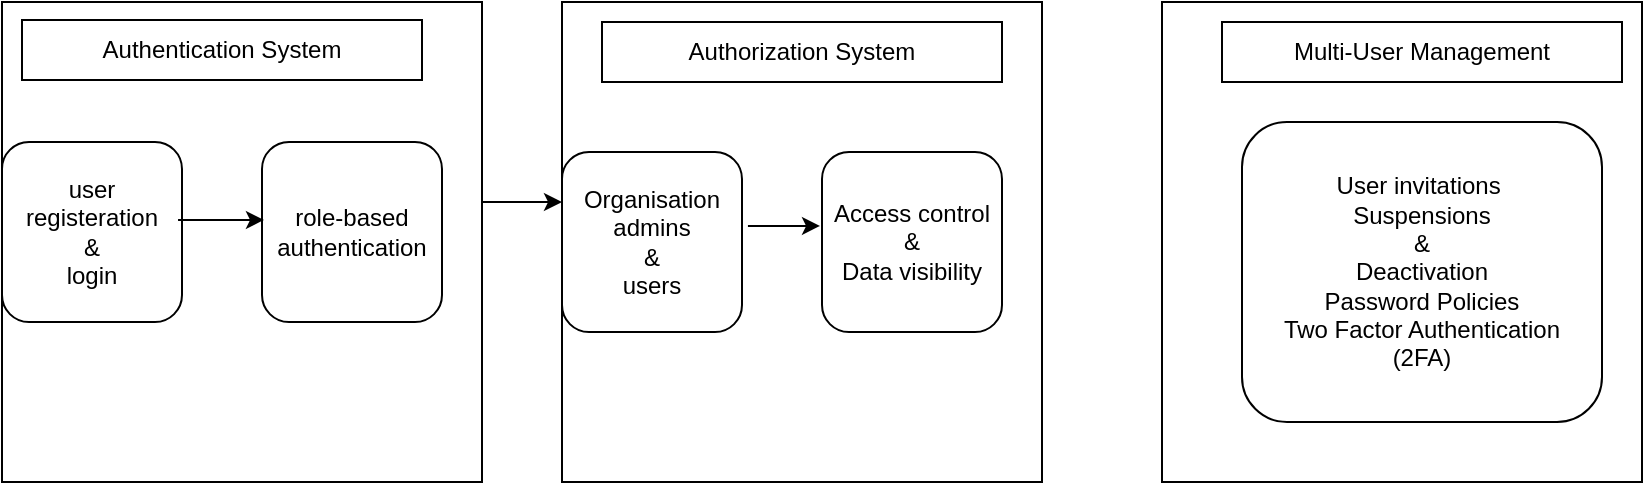 <mxfile version="21.7.5" type="github">
  <diagram name="Page-1" id="FMTom_-SalYR2EUTLqph">
    <mxGraphModel dx="880" dy="472" grid="1" gridSize="10" guides="1" tooltips="1" connect="1" arrows="1" fold="1" page="1" pageScale="1" pageWidth="850" pageHeight="1100" math="0" shadow="0">
      <root>
        <mxCell id="0" />
        <mxCell id="1" parent="0" />
        <mxCell id="FxP13_aEy_waTI5lGQrt-1" value="" style="whiteSpace=wrap;html=1;aspect=fixed;" vertex="1" parent="1">
          <mxGeometry x="10" y="70" width="240" height="240" as="geometry" />
        </mxCell>
        <mxCell id="FxP13_aEy_waTI5lGQrt-2" value="" style="edgeStyle=none;orthogonalLoop=1;jettySize=auto;html=1;rounded=0;" edge="1" parent="1">
          <mxGeometry width="100" relative="1" as="geometry">
            <mxPoint x="250" y="170" as="sourcePoint" />
            <mxPoint x="290" y="170" as="targetPoint" />
            <Array as="points" />
          </mxGeometry>
        </mxCell>
        <mxCell id="FxP13_aEy_waTI5lGQrt-3" value="" style="whiteSpace=wrap;html=1;aspect=fixed;" vertex="1" parent="1">
          <mxGeometry x="290" y="70" width="240" height="240" as="geometry" />
        </mxCell>
        <mxCell id="FxP13_aEy_waTI5lGQrt-4" value="" style="whiteSpace=wrap;html=1;aspect=fixed;" vertex="1" parent="1">
          <mxGeometry x="590" y="70" width="240" height="240" as="geometry" />
        </mxCell>
        <mxCell id="FxP13_aEy_waTI5lGQrt-5" value="Authentication System" style="rounded=0;whiteSpace=wrap;html=1;" vertex="1" parent="1">
          <mxGeometry x="20" y="79" width="200" height="30" as="geometry" />
        </mxCell>
        <mxCell id="FxP13_aEy_waTI5lGQrt-6" value="Authorization System" style="rounded=0;whiteSpace=wrap;html=1;" vertex="1" parent="1">
          <mxGeometry x="310" y="80" width="200" height="30" as="geometry" />
        </mxCell>
        <mxCell id="FxP13_aEy_waTI5lGQrt-7" value="Multi-User Management" style="rounded=0;whiteSpace=wrap;html=1;" vertex="1" parent="1">
          <mxGeometry x="620" y="80" width="200" height="30" as="geometry" />
        </mxCell>
        <mxCell id="FxP13_aEy_waTI5lGQrt-8" value="user registeration&lt;br&gt;&amp;amp;&lt;br&gt;login" style="rounded=1;whiteSpace=wrap;html=1;" vertex="1" parent="1">
          <mxGeometry x="10" y="140" width="90" height="90" as="geometry" />
        </mxCell>
        <mxCell id="FxP13_aEy_waTI5lGQrt-9" value="role-based&lt;br&gt;authentication" style="rounded=1;whiteSpace=wrap;html=1;" vertex="1" parent="1">
          <mxGeometry x="140" y="140" width="90" height="90" as="geometry" />
        </mxCell>
        <mxCell id="FxP13_aEy_waTI5lGQrt-10" value="Organisation admins&lt;br&gt;&amp;amp;&lt;br&gt;users" style="rounded=1;whiteSpace=wrap;html=1;" vertex="1" parent="1">
          <mxGeometry x="290" y="145" width="90" height="90" as="geometry" />
        </mxCell>
        <mxCell id="FxP13_aEy_waTI5lGQrt-11" value="Access control&lt;br&gt;&amp;amp;&lt;br&gt;Data visibility" style="rounded=1;whiteSpace=wrap;html=1;" vertex="1" parent="1">
          <mxGeometry x="420" y="145" width="90" height="90" as="geometry" />
        </mxCell>
        <mxCell id="FxP13_aEy_waTI5lGQrt-12" value="User invitations&amp;nbsp;&lt;br&gt;Suspensions&lt;br&gt;&amp;amp;&lt;br&gt;Deactivation&lt;br&gt;Password Policies&lt;br&gt;Two Factor Authentication&lt;br&gt;(2FA)" style="rounded=1;whiteSpace=wrap;html=1;" vertex="1" parent="1">
          <mxGeometry x="630" y="130" width="180" height="150" as="geometry" />
        </mxCell>
        <mxCell id="FxP13_aEy_waTI5lGQrt-14" value="" style="edgeStyle=none;orthogonalLoop=1;jettySize=auto;html=1;rounded=0;exitX=0.978;exitY=0.433;exitDx=0;exitDy=0;exitPerimeter=0;entryX=0.011;entryY=0.433;entryDx=0;entryDy=0;entryPerimeter=0;" edge="1" parent="1" source="FxP13_aEy_waTI5lGQrt-8" target="FxP13_aEy_waTI5lGQrt-9">
          <mxGeometry width="100" relative="1" as="geometry">
            <mxPoint x="260" y="180" as="sourcePoint" />
            <mxPoint x="300" y="180" as="targetPoint" />
            <Array as="points" />
          </mxGeometry>
        </mxCell>
        <mxCell id="FxP13_aEy_waTI5lGQrt-15" value="" style="edgeStyle=none;orthogonalLoop=1;jettySize=auto;html=1;rounded=0;entryX=-0.011;entryY=0.411;entryDx=0;entryDy=0;entryPerimeter=0;exitX=1.033;exitY=0.411;exitDx=0;exitDy=0;exitPerimeter=0;" edge="1" parent="1" source="FxP13_aEy_waTI5lGQrt-10" target="FxP13_aEy_waTI5lGQrt-11">
          <mxGeometry width="100" relative="1" as="geometry">
            <mxPoint x="260" y="180" as="sourcePoint" />
            <mxPoint x="300" y="180" as="targetPoint" />
            <Array as="points" />
          </mxGeometry>
        </mxCell>
      </root>
    </mxGraphModel>
  </diagram>
</mxfile>
